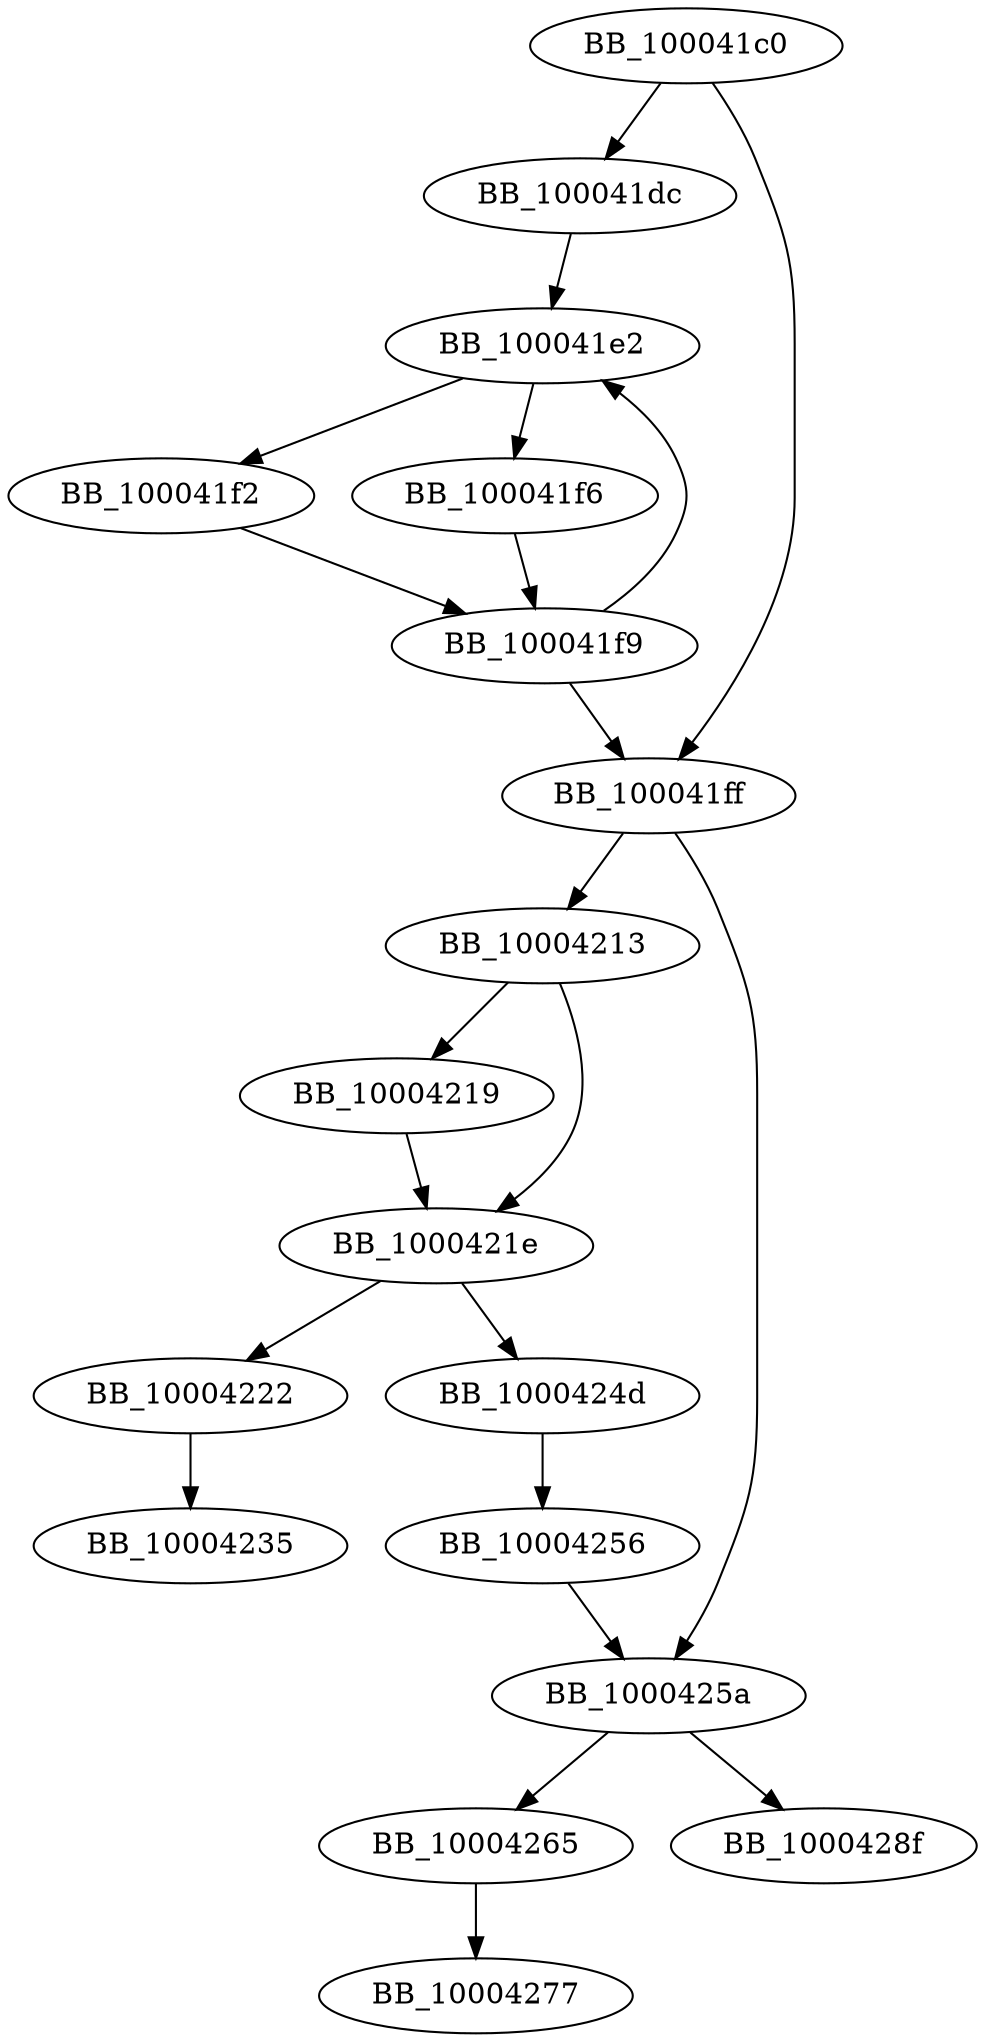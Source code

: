 DiGraph sub_100041C0{
BB_100041c0->BB_100041dc
BB_100041c0->BB_100041ff
BB_100041dc->BB_100041e2
BB_100041e2->BB_100041f2
BB_100041e2->BB_100041f6
BB_100041f2->BB_100041f9
BB_100041f6->BB_100041f9
BB_100041f9->BB_100041e2
BB_100041f9->BB_100041ff
BB_100041ff->BB_10004213
BB_100041ff->BB_1000425a
BB_10004213->BB_10004219
BB_10004213->BB_1000421e
BB_10004219->BB_1000421e
BB_1000421e->BB_10004222
BB_1000421e->BB_1000424d
BB_10004222->BB_10004235
BB_1000424d->BB_10004256
BB_10004256->BB_1000425a
BB_1000425a->BB_10004265
BB_1000425a->BB_1000428f
BB_10004265->BB_10004277
}
